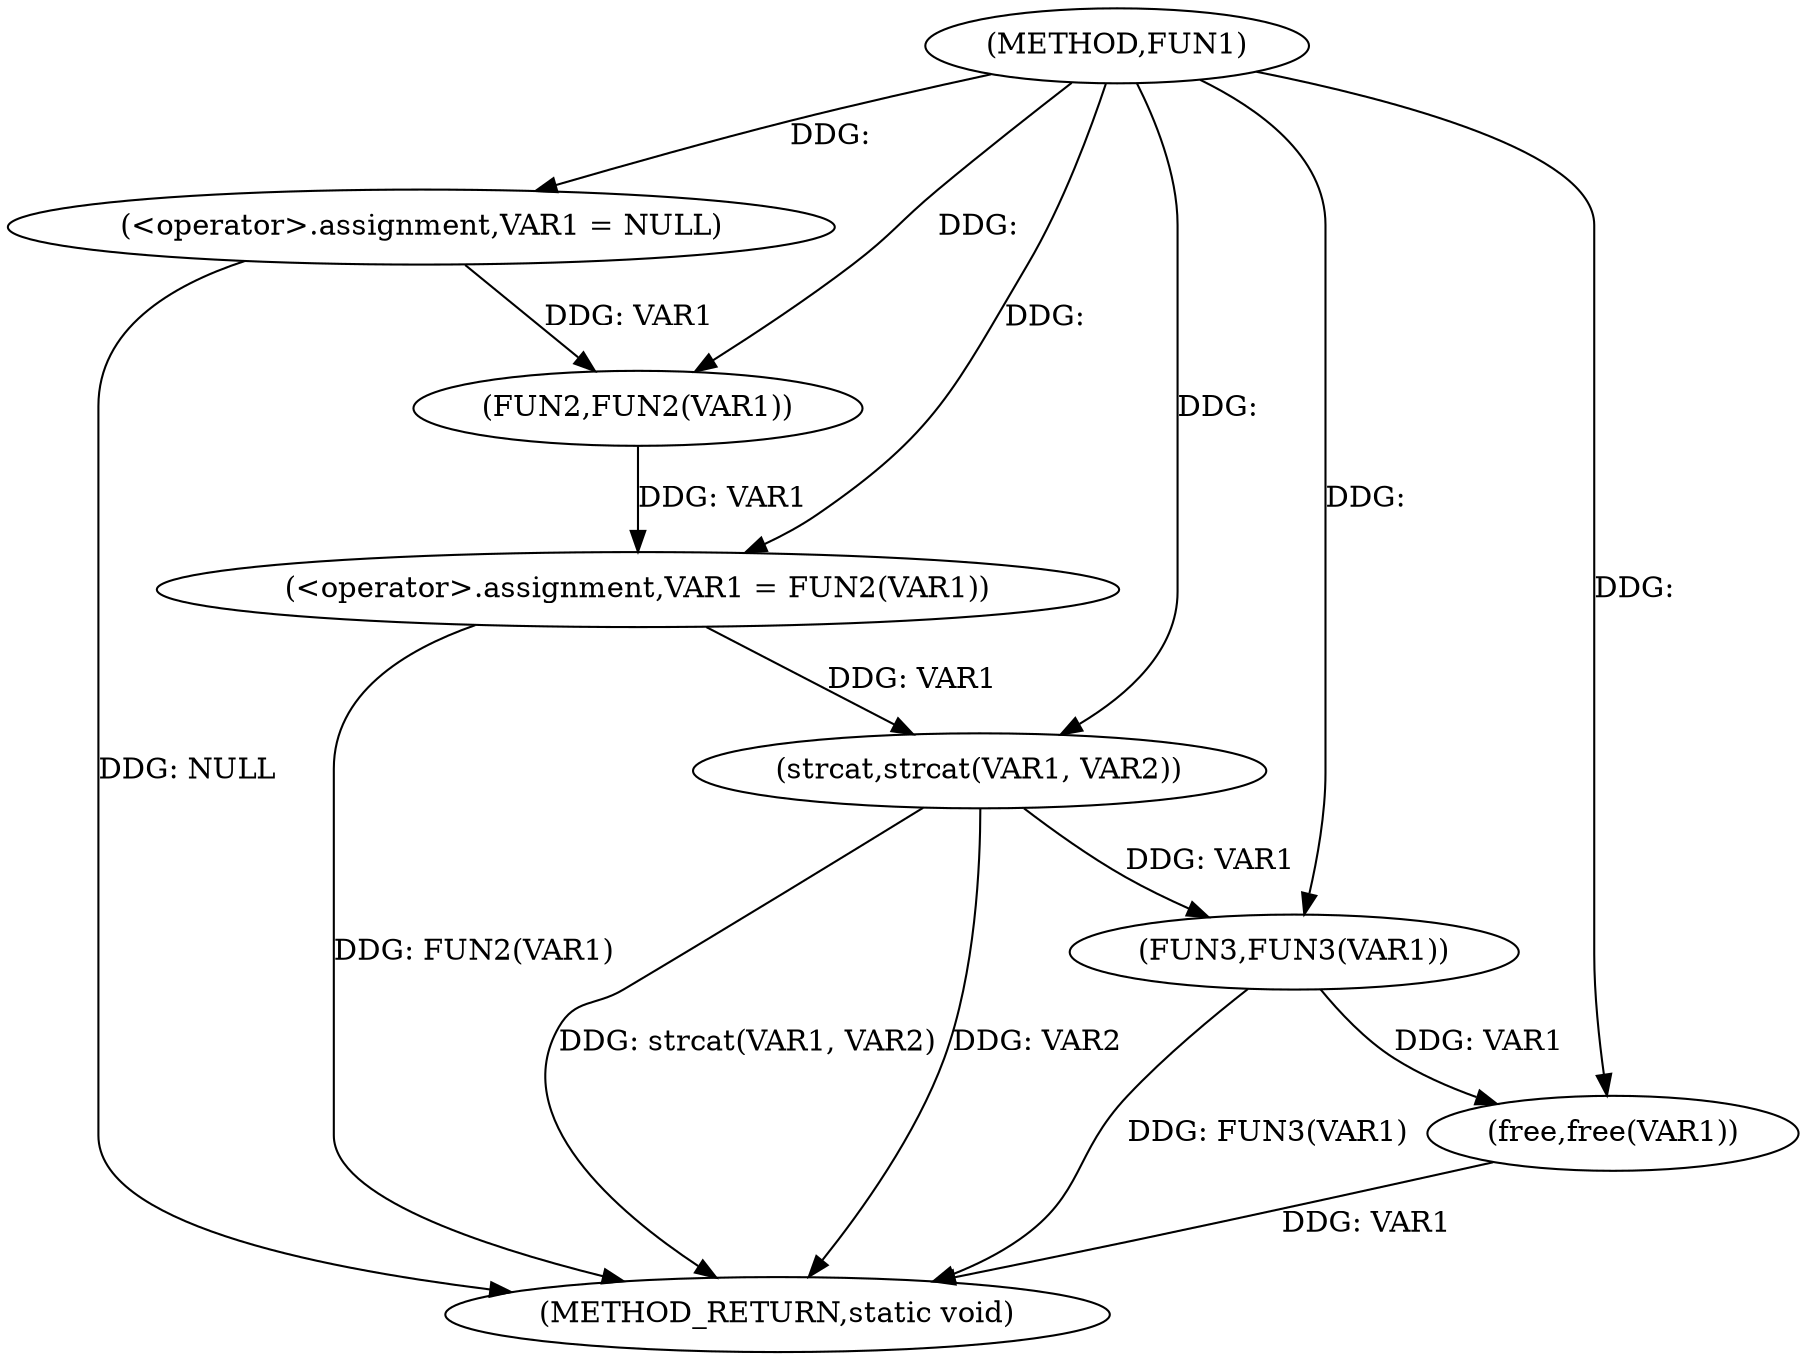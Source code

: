 digraph FUN1 {  
"1000100" [label = "(METHOD,FUN1)" ]
"1000119" [label = "(METHOD_RETURN,static void)" ]
"1000103" [label = "(<operator>.assignment,VAR1 = NULL)" ]
"1000106" [label = "(<operator>.assignment,VAR1 = FUN2(VAR1))" ]
"1000108" [label = "(FUN2,FUN2(VAR1))" ]
"1000112" [label = "(strcat,strcat(VAR1, VAR2))" ]
"1000115" [label = "(FUN3,FUN3(VAR1))" ]
"1000117" [label = "(free,free(VAR1))" ]
  "1000106" -> "1000119"  [ label = "DDG: FUN2(VAR1)"] 
  "1000103" -> "1000119"  [ label = "DDG: NULL"] 
  "1000112" -> "1000119"  [ label = "DDG: VAR2"] 
  "1000115" -> "1000119"  [ label = "DDG: FUN3(VAR1)"] 
  "1000117" -> "1000119"  [ label = "DDG: VAR1"] 
  "1000112" -> "1000119"  [ label = "DDG: strcat(VAR1, VAR2)"] 
  "1000100" -> "1000103"  [ label = "DDG: "] 
  "1000108" -> "1000106"  [ label = "DDG: VAR1"] 
  "1000100" -> "1000106"  [ label = "DDG: "] 
  "1000103" -> "1000108"  [ label = "DDG: VAR1"] 
  "1000100" -> "1000108"  [ label = "DDG: "] 
  "1000106" -> "1000112"  [ label = "DDG: VAR1"] 
  "1000100" -> "1000112"  [ label = "DDG: "] 
  "1000112" -> "1000115"  [ label = "DDG: VAR1"] 
  "1000100" -> "1000115"  [ label = "DDG: "] 
  "1000115" -> "1000117"  [ label = "DDG: VAR1"] 
  "1000100" -> "1000117"  [ label = "DDG: "] 
}
